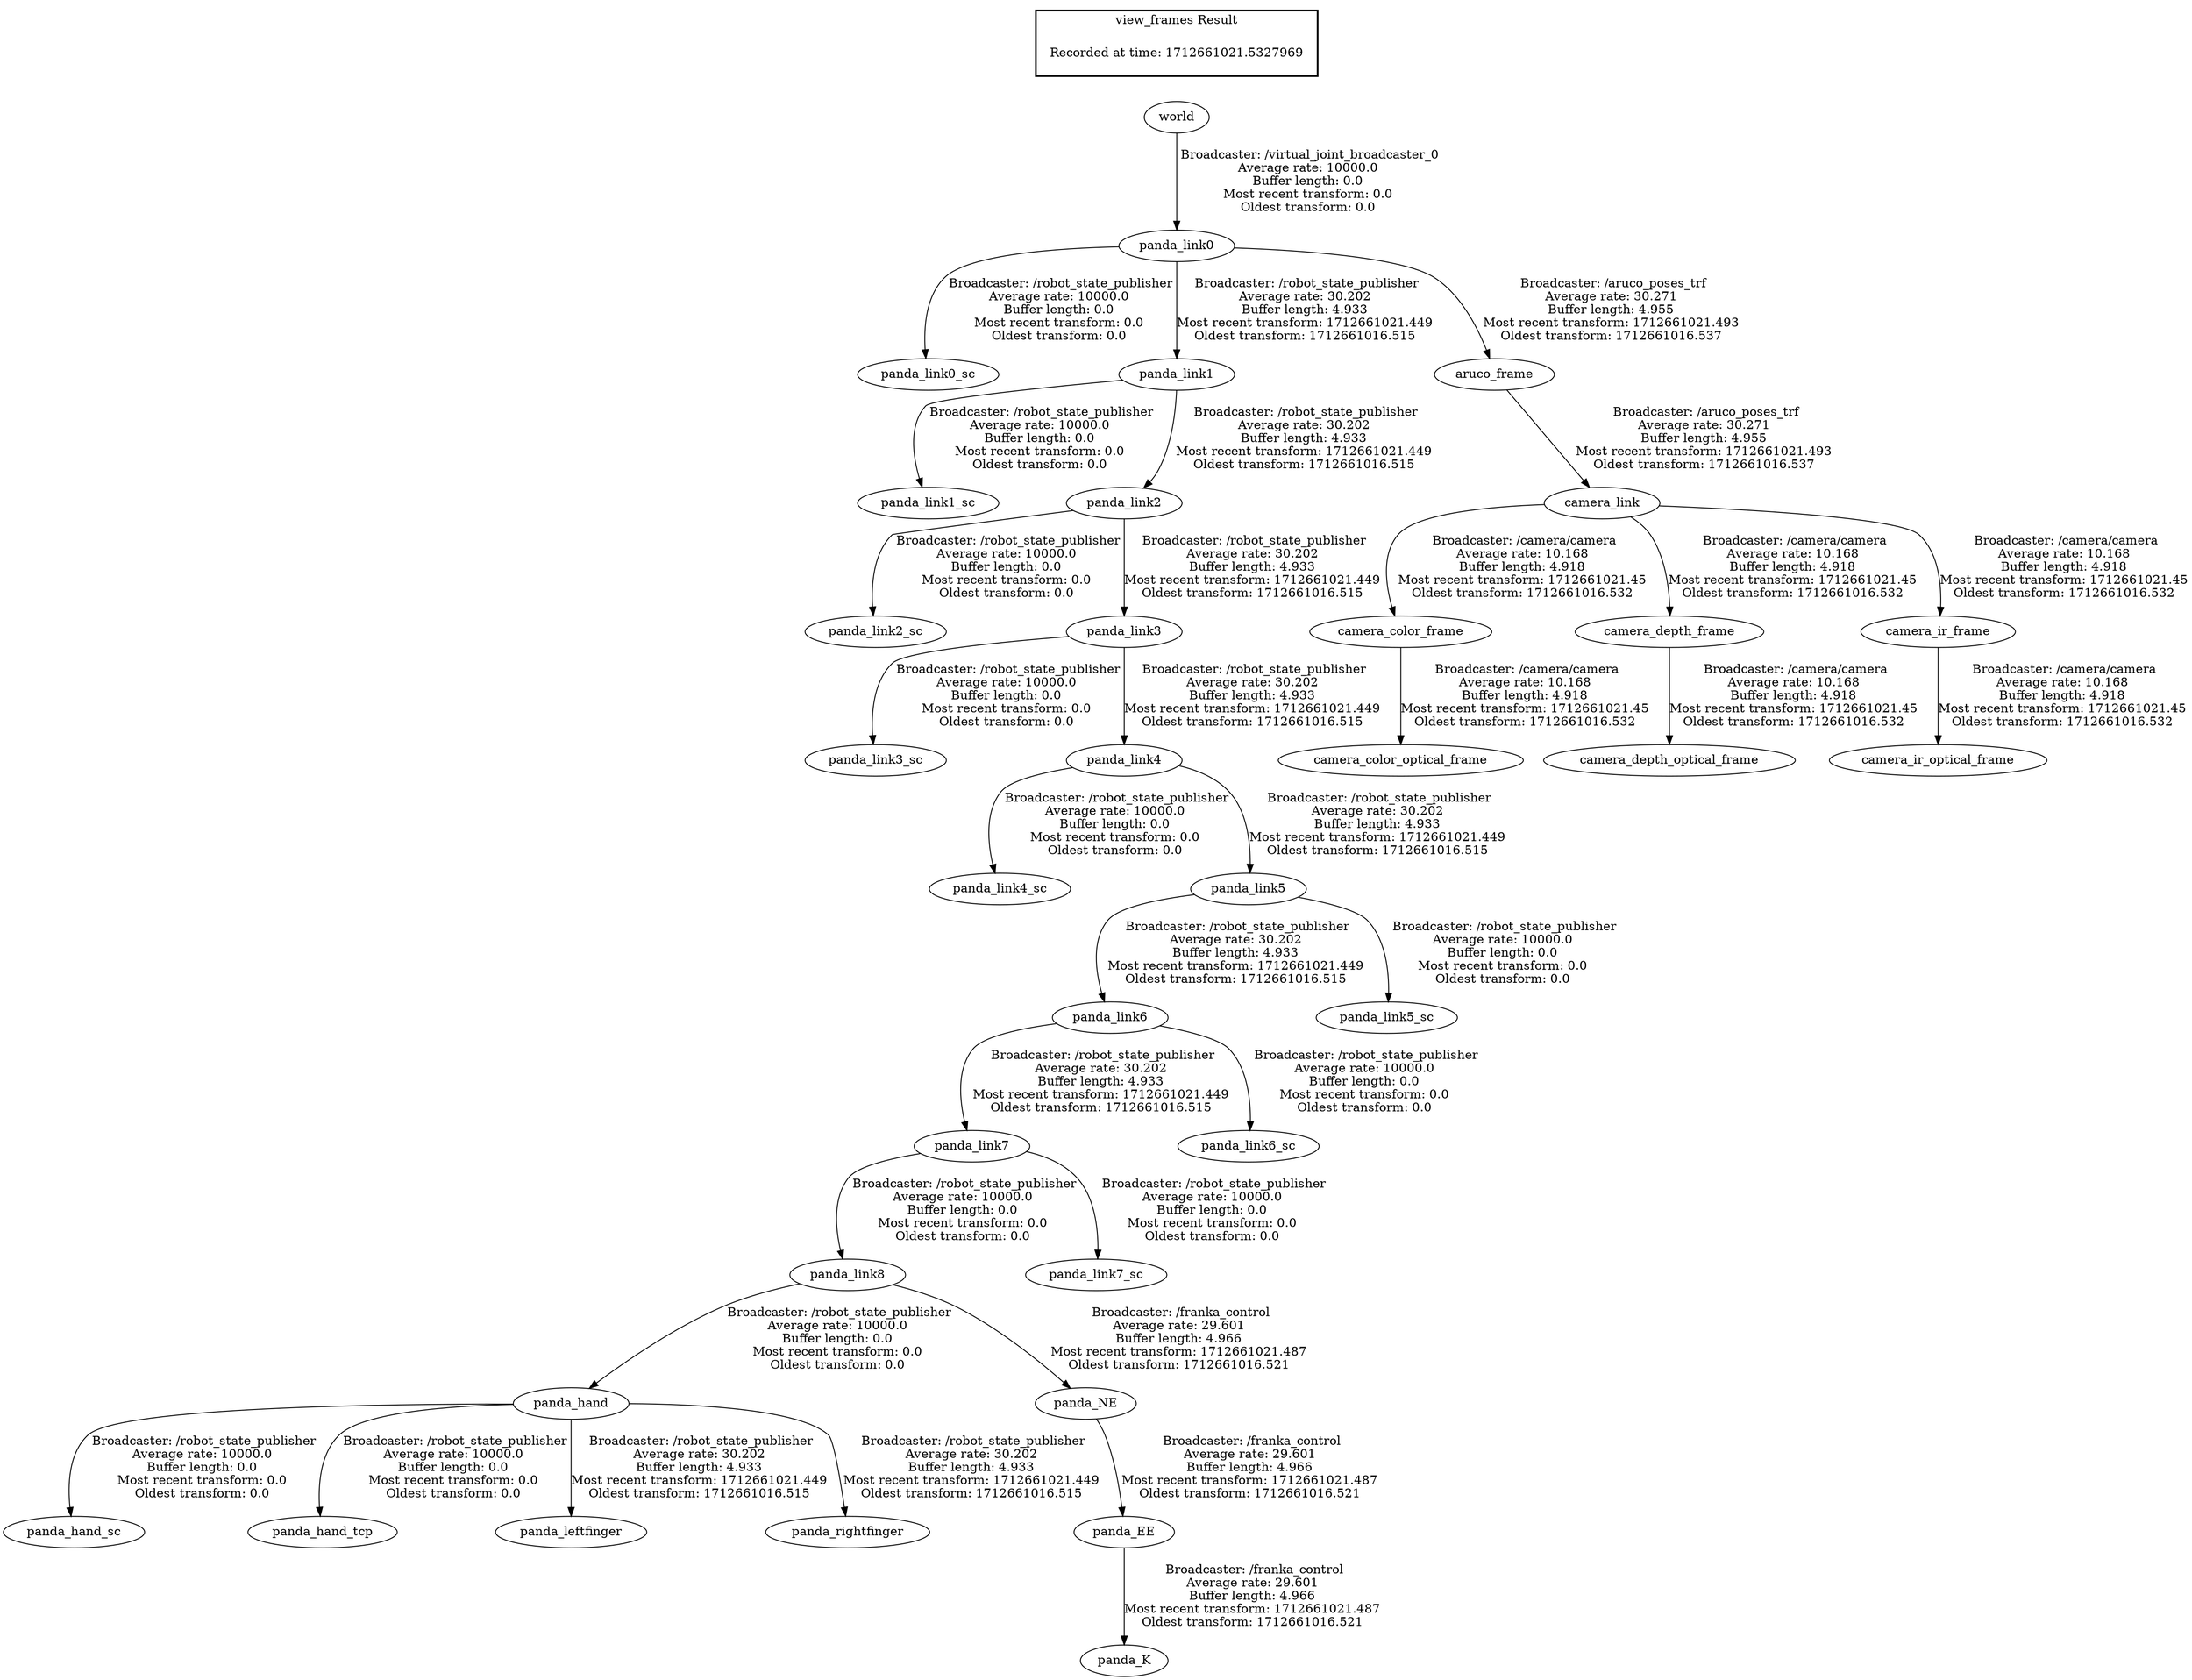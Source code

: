digraph G {
"panda_link8" -> "panda_hand"[label=" Broadcaster: /robot_state_publisher\nAverage rate: 10000.0\nBuffer length: 0.0\nMost recent transform: 0.0\nOldest transform: 0.0\n"];
"panda_link7" -> "panda_link8"[label=" Broadcaster: /robot_state_publisher\nAverage rate: 10000.0\nBuffer length: 0.0\nMost recent transform: 0.0\nOldest transform: 0.0\n"];
"panda_hand" -> "panda_hand_sc"[label=" Broadcaster: /robot_state_publisher\nAverage rate: 10000.0\nBuffer length: 0.0\nMost recent transform: 0.0\nOldest transform: 0.0\n"];
"panda_hand" -> "panda_hand_tcp"[label=" Broadcaster: /robot_state_publisher\nAverage rate: 10000.0\nBuffer length: 0.0\nMost recent transform: 0.0\nOldest transform: 0.0\n"];
"panda_link6" -> "panda_link7"[label=" Broadcaster: /robot_state_publisher\nAverage rate: 30.202\nBuffer length: 4.933\nMost recent transform: 1712661021.449\nOldest transform: 1712661016.515\n"];
"panda_link0" -> "panda_link0_sc"[label=" Broadcaster: /robot_state_publisher\nAverage rate: 10000.0\nBuffer length: 0.0\nMost recent transform: 0.0\nOldest transform: 0.0\n"];
"world" -> "panda_link0"[label=" Broadcaster: /virtual_joint_broadcaster_0\nAverage rate: 10000.0\nBuffer length: 0.0\nMost recent transform: 0.0\nOldest transform: 0.0\n"];
"panda_link1" -> "panda_link1_sc"[label=" Broadcaster: /robot_state_publisher\nAverage rate: 10000.0\nBuffer length: 0.0\nMost recent transform: 0.0\nOldest transform: 0.0\n"];
"panda_link0" -> "panda_link1"[label=" Broadcaster: /robot_state_publisher\nAverage rate: 30.202\nBuffer length: 4.933\nMost recent transform: 1712661021.449\nOldest transform: 1712661016.515\n"];
"panda_link2" -> "panda_link2_sc"[label=" Broadcaster: /robot_state_publisher\nAverage rate: 10000.0\nBuffer length: 0.0\nMost recent transform: 0.0\nOldest transform: 0.0\n"];
"panda_link1" -> "panda_link2"[label=" Broadcaster: /robot_state_publisher\nAverage rate: 30.202\nBuffer length: 4.933\nMost recent transform: 1712661021.449\nOldest transform: 1712661016.515\n"];
"panda_link3" -> "panda_link3_sc"[label=" Broadcaster: /robot_state_publisher\nAverage rate: 10000.0\nBuffer length: 0.0\nMost recent transform: 0.0\nOldest transform: 0.0\n"];
"panda_link2" -> "panda_link3"[label=" Broadcaster: /robot_state_publisher\nAverage rate: 30.202\nBuffer length: 4.933\nMost recent transform: 1712661021.449\nOldest transform: 1712661016.515\n"];
"panda_link4" -> "panda_link4_sc"[label=" Broadcaster: /robot_state_publisher\nAverage rate: 10000.0\nBuffer length: 0.0\nMost recent transform: 0.0\nOldest transform: 0.0\n"];
"panda_link3" -> "panda_link4"[label=" Broadcaster: /robot_state_publisher\nAverage rate: 30.202\nBuffer length: 4.933\nMost recent transform: 1712661021.449\nOldest transform: 1712661016.515\n"];
"panda_link5" -> "panda_link5_sc"[label=" Broadcaster: /robot_state_publisher\nAverage rate: 10000.0\nBuffer length: 0.0\nMost recent transform: 0.0\nOldest transform: 0.0\n"];
"panda_link4" -> "panda_link5"[label=" Broadcaster: /robot_state_publisher\nAverage rate: 30.202\nBuffer length: 4.933\nMost recent transform: 1712661021.449\nOldest transform: 1712661016.515\n"];
"panda_link6" -> "panda_link6_sc"[label=" Broadcaster: /robot_state_publisher\nAverage rate: 10000.0\nBuffer length: 0.0\nMost recent transform: 0.0\nOldest transform: 0.0\n"];
"panda_link5" -> "panda_link6"[label=" Broadcaster: /robot_state_publisher\nAverage rate: 30.202\nBuffer length: 4.933\nMost recent transform: 1712661021.449\nOldest transform: 1712661016.515\n"];
"panda_link7" -> "panda_link7_sc"[label=" Broadcaster: /robot_state_publisher\nAverage rate: 10000.0\nBuffer length: 0.0\nMost recent transform: 0.0\nOldest transform: 0.0\n"];
"panda_hand" -> "panda_leftfinger"[label=" Broadcaster: /robot_state_publisher\nAverage rate: 30.202\nBuffer length: 4.933\nMost recent transform: 1712661021.449\nOldest transform: 1712661016.515\n"];
"panda_hand" -> "panda_rightfinger"[label=" Broadcaster: /robot_state_publisher\nAverage rate: 30.202\nBuffer length: 4.933\nMost recent transform: 1712661021.449\nOldest transform: 1712661016.515\n"];
"panda_link8" -> "panda_NE"[label=" Broadcaster: /franka_control\nAverage rate: 29.601\nBuffer length: 4.966\nMost recent transform: 1712661021.487\nOldest transform: 1712661016.521\n"];
"panda_NE" -> "panda_EE"[label=" Broadcaster: /franka_control\nAverage rate: 29.601\nBuffer length: 4.966\nMost recent transform: 1712661021.487\nOldest transform: 1712661016.521\n"];
"panda_EE" -> "panda_K"[label=" Broadcaster: /franka_control\nAverage rate: 29.601\nBuffer length: 4.966\nMost recent transform: 1712661021.487\nOldest transform: 1712661016.521\n"];
"camera_color_frame" -> "camera_color_optical_frame"[label=" Broadcaster: /camera/camera\nAverage rate: 10.168\nBuffer length: 4.918\nMost recent transform: 1712661021.45\nOldest transform: 1712661016.532\n"];
"camera_link" -> "camera_color_frame"[label=" Broadcaster: /camera/camera\nAverage rate: 10.168\nBuffer length: 4.918\nMost recent transform: 1712661021.45\nOldest transform: 1712661016.532\n"];
"camera_depth_frame" -> "camera_depth_optical_frame"[label=" Broadcaster: /camera/camera\nAverage rate: 10.168\nBuffer length: 4.918\nMost recent transform: 1712661021.45\nOldest transform: 1712661016.532\n"];
"camera_link" -> "camera_depth_frame"[label=" Broadcaster: /camera/camera\nAverage rate: 10.168\nBuffer length: 4.918\nMost recent transform: 1712661021.45\nOldest transform: 1712661016.532\n"];
"camera_ir_frame" -> "camera_ir_optical_frame"[label=" Broadcaster: /camera/camera\nAverage rate: 10.168\nBuffer length: 4.918\nMost recent transform: 1712661021.45\nOldest transform: 1712661016.532\n"];
"camera_link" -> "camera_ir_frame"[label=" Broadcaster: /camera/camera\nAverage rate: 10.168\nBuffer length: 4.918\nMost recent transform: 1712661021.45\nOldest transform: 1712661016.532\n"];
"aruco_frame" -> "camera_link"[label=" Broadcaster: /aruco_poses_trf\nAverage rate: 30.271\nBuffer length: 4.955\nMost recent transform: 1712661021.493\nOldest transform: 1712661016.537\n"];
"panda_link0" -> "aruco_frame"[label=" Broadcaster: /aruco_poses_trf\nAverage rate: 30.271\nBuffer length: 4.955\nMost recent transform: 1712661021.493\nOldest transform: 1712661016.537\n"];
edge [style=invis];
 subgraph cluster_legend { style=bold; color=black; label ="view_frames Result";
"Recorded at time: 1712661021.5327969"[ shape=plaintext ] ;
}->"world";
}